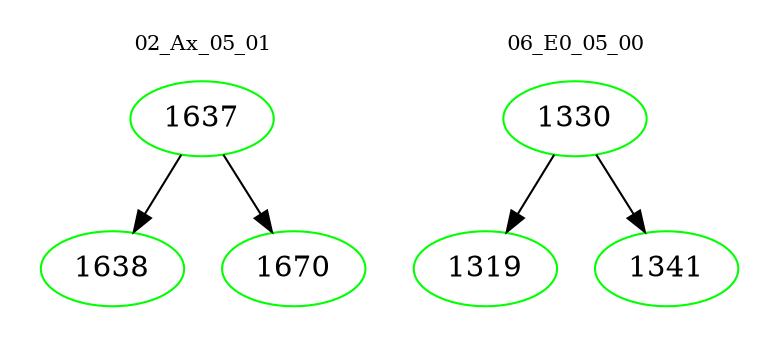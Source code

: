 digraph{
subgraph cluster_0 {
color = white
label = "02_Ax_05_01";
fontsize=10;
T0_1637 [label="1637", color="green"]
T0_1637 -> T0_1638 [color="black"]
T0_1638 [label="1638", color="green"]
T0_1637 -> T0_1670 [color="black"]
T0_1670 [label="1670", color="green"]
}
subgraph cluster_1 {
color = white
label = "06_E0_05_00";
fontsize=10;
T1_1330 [label="1330", color="green"]
T1_1330 -> T1_1319 [color="black"]
T1_1319 [label="1319", color="green"]
T1_1330 -> T1_1341 [color="black"]
T1_1341 [label="1341", color="green"]
}
}
